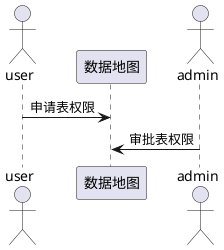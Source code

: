 @startuml
'title 权限审批流程
actor user
user -> 数据地图:   申请表权限
actor admin
数据地图 <- admin: 审批表权限
@enduml

@startuml
title 权限审批流程
actor user
participant 数据地图
participant 权限管理平台
actor admin
user -> 数据地图: 申请表a查询权限
数据地图 <- admin: 审批表权限
数据地图 -> 权限管理平台: 赋权
数据地图 <- 权限管理平台: 赋权完毕
user <- 数据地图: 审批通过
@enduml

@startuml
title 权限审批流程（改造）
actor user
user -> 数据地图: 申请表权限
数据地图 -> oa: 用户a申请b表（表信息）
oa --> 审批单: 审批流程
oa <-- 审批单: 审批流程完成
数据地图 <- oa: 审批通过
user <- 数据地图: 消息通知
@enduml

@startuml
start
floating note right:流程被拒绝直接回到发起人

if (敏感程度) then (L1、A1)
    : 需求方直接主管;
    : 需求方二级主管;
    : 安全部;
    : 需求方中心负责人;
    : 归属方owner;
    : 归属方直接主管;
else if (敏感程度) then (L2、A2)
    : 需求方直接主管;
    : 需求方二级主管;
    : 安全部;
    : 归属方owner;
else
    : 需求方直接主管;
    : 安全部;
    : 归属方owner;
endif
stop
@enduml
@startuml
title 项目系统交互时序图
actor user
user -> 数据地图: 申请表权限
数据地图 -> oa: 用户a申请b表（表信息）
oa --> 审批单: 审批流程
oa <-- 审批单: 审批流程完成
数据地图 <- oa: 审批通过
数据地图 -> 权限管理平台: 为用户a赋表b查询权限
数据地图 <- 权限管理平台: 为用户a赋表b查询权限
user <- 数据地图: 消息通知

user -> 查询平台: 查询表a
查询平台-> 权限管理平台: 鉴权
查询平台<- 权限管理平台: 鉴权通过
user <-- 查询平台: 通知：（查询/下载超过阈值）
user <- 查询平台: 查询/下载结果
grafna <-- 查询平台: 生成可视化报表
@enduml








@startuml

start

:use repeat;
repeat
  :read data;
  :generate diagrams;
repeat while (more data?)
:use while;
while (data available?)
    :read data;
    :generate diagrams;
endwhile
:finished;


if (multiprocessor?) then (yes)
  fork
	:Treatment 1;
  fork again
	:Treatment 2;
  end fork
else (monoproc)
  :Treatment 1;
  :Treatment 2;
endif

stop
@enduml

@startuml
#red:foo1;
-> You can put text on arrows;
if (test) then
  -[#blue]->
  :foo2;
  -[#green,dashed]-> The text can
  also be on several lines
  and **very** long...;
  :foo3;
else
  -[#black,dotted]->
  :foo4;
endif
-[#gray,bold]->
:foo5;
@enduml

@startuml
start
:Some activity;
(A)
detach
(A)
:Other activity;
@enduml
@startuml
start
partition Initialization {
	:read config file;
	:init internal variable;
}
partition Running {
	:wait for user interaction;
	:print information;
}
stop
@enduml

@startuml
|Swimlane1|
start
:foo1;
|#AntiqueWhite|Swimlane2|
:foo2;
:foo3;
|Swimlane1|
:foo4;
|Swimlane2|
:foo5;
stop
@enduml


@startuml

start
:foo1;
floating note left: This is a note
:foo2;
note right
  This note is on several
  //lines// and can
  contain <b>HTML</b>
  ====
  * Calling the method ""foo()"" is prohibited
end note
stop
@enduml
@startuml
 :start;
 fork
   :foo1;
   :foo2;
 fork again
   :foo3;
   detach
 endfork
 if (foo4) then
   :foo5;
   detach
 endif
 :foo6;
 detach
 :foo7;
 stop
 end
 start
@enduml

@startuml
:Ready;
:next(o)|
:Receiving;
split
 :nak(i)<
 :ack(o)>
split again
 :ack(i)<
 :next(o)
 on several line|
 :i := i + 1]
 :ack(o)>
split again
 :err(i)<
 :nak(o)>
split again
 :foo/
split again
 :i > 5}
stop
end split
:finish;
@enduml
@startuml
autonumber
'actor a #red
'database b
'participant c
skinparam blcakgroundColor #EEEBDC
skinparam sequence {
    LifeLineBackgroundColor #red
}
actor User
participant "First Class" as A
participant "Second Class" as B
participant "Last Class" as C

User -> A: DoWork
activate A
A->B: Create request
activate B
B->C: DoWork
activate C
C-->B:workDone
destroy C
B-->A:Request Created
deactivate B
A-->User:Done
deactivate A

@enduml

@startuml
left to right direction
actor customer
actor clerk
rectangle {
    customer -- (checkout)
    (checkout) .>(payment):include
    (help) .>(checkout):extends
    (checkout) -- clerk
}

@enduml

@startuml
package "产品线" {
    ["pos"] - ["cashloan"]
    ["cashloan"] - ["merchant"]
}
node "api网关" {
    ["merchant"] --> ["apigateway"]
    ["apigateway"] --> ["负载均衡服务器"]
}
cloud {
    ["负载均衡服务器"] --> ["A"]
    ["A"] -> ["B"]
}
database "mysql" {
    frame "master" {
        [DB]
    }
}
["A"] --> [DB]
["B"] --> [DB]
@enduml
https://blog.csdn.net/zh_weir/article/details/72675013?utm_medium=distribute.pc_relevant.none-task-blog-BlogCommendFromBaidu-1.control&depth_1-utm_source=distribute.pc_relevant.none-task-blog-BlogCommendFromBaidu-1.control
@startuml
title whats's this?
legend center
这是一个借钱与还钱发生的故事。
故事发生在一个夜黑风高的晚上……
endlegend

张三 -> 李四 : 我要借钱
李四 --> 张三 : 借给你
newpage

张三 -> 李四 : 我要还钱
李四 --> 张三 : 收到欠款

newpage 最后的标题

张三 -> 李四 : 我还要借钱
李四 --> 张三 : 不借了
@enduml

@startuml

alt 借钱案例
张三 -> 李四 : 我要借钱

loop 循环借钱100次
group 成功案例
李四 --> 张三 : 借给你
end

张三 -> 李四 : 我要还钱
李四 --> 张三 : 收到欠款
end

else 借钱失败
张三 -> 李四 : 我还要借钱
李四 --> 张三 : 不借了

end

@enduml
